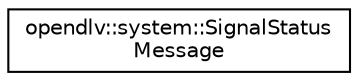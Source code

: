 digraph "Graphical Class Hierarchy"
{
 // LATEX_PDF_SIZE
  edge [fontname="Helvetica",fontsize="10",labelfontname="Helvetica",labelfontsize="10"];
  node [fontname="Helvetica",fontsize="10",shape=record];
  rankdir="LR";
  Node0 [label="opendlv::system::SignalStatus\lMessage",height=0.2,width=0.4,color="black", fillcolor="white", style="filled",URL="$classopendlv_1_1system_1_1SignalStatusMessage.html",tooltip=" "];
}
